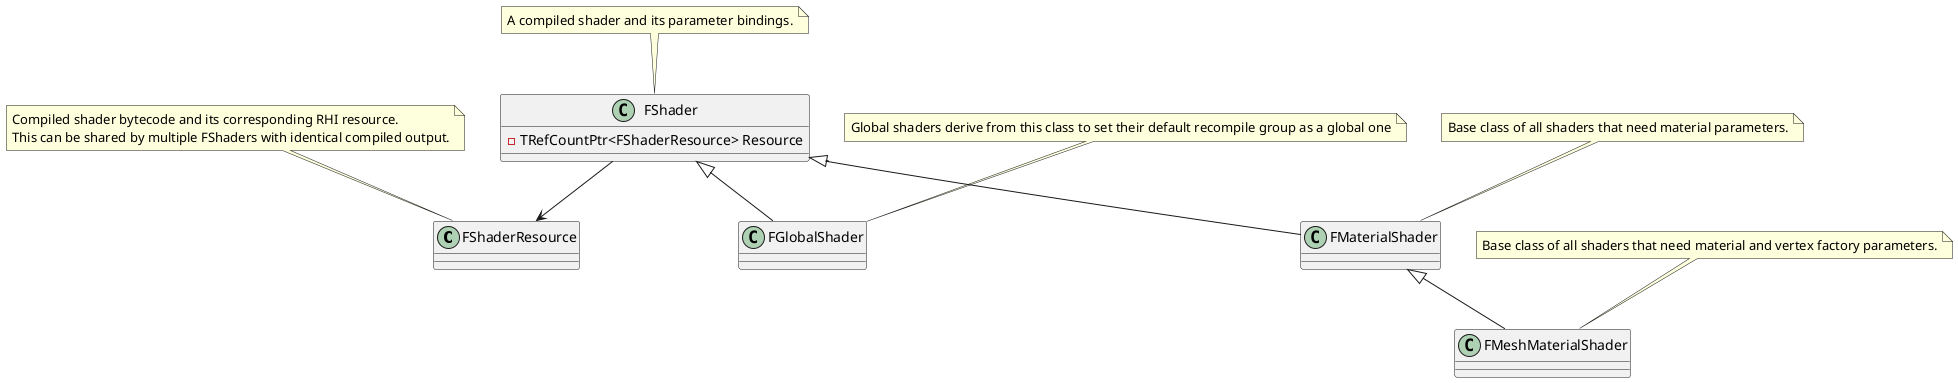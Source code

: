 @startuml


class FShaderResource 
note top
Compiled shader bytecode and its corresponding RHI resource. 
This can be shared by multiple FShaders with identical compiled output.
end note 

class  FShader{
    -TRefCountPtr<FShaderResource> Resource
}
note top
A compiled shader and its parameter bindings.
end note 



class FGlobalShader 
note top
Global shaders derive from this class to set their default recompile group as a global one
end note 
FShader<|--FGlobalShader


class FMaterialShader 
note top
Base class of all shaders that need material parameters.
end note 
FShader<|--FMaterialShader


class FMeshMaterialShader
note top
Base class of all shaders that need material and vertex factory parameters.
end note 
FMaterialShader<|--FMeshMaterialShader



FShader--> FShaderResource



@enduml